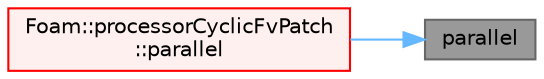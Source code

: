 digraph "parallel"
{
 // LATEX_PDF_SIZE
  bgcolor="transparent";
  edge [fontname=Helvetica,fontsize=10,labelfontname=Helvetica,labelfontsize=10];
  node [fontname=Helvetica,fontsize=10,shape=box,height=0.2,width=0.4];
  rankdir="RL";
  Node1 [id="Node000001",label="parallel",height=0.2,width=0.4,color="gray40", fillcolor="grey60", style="filled", fontcolor="black",tooltip=" "];
  Node1 -> Node2 [id="edge1_Node000001_Node000002",dir="back",color="steelblue1",style="solid",tooltip=" "];
  Node2 [id="Node000002",label="Foam::processorCyclicFvPatch\l::parallel",height=0.2,width=0.4,color="red", fillcolor="#FFF0F0", style="filled",URL="$classFoam_1_1processorCyclicFvPatch.html#a6f2ad23016ecf05385032d2ea2fea27d",tooltip=" "];
}
